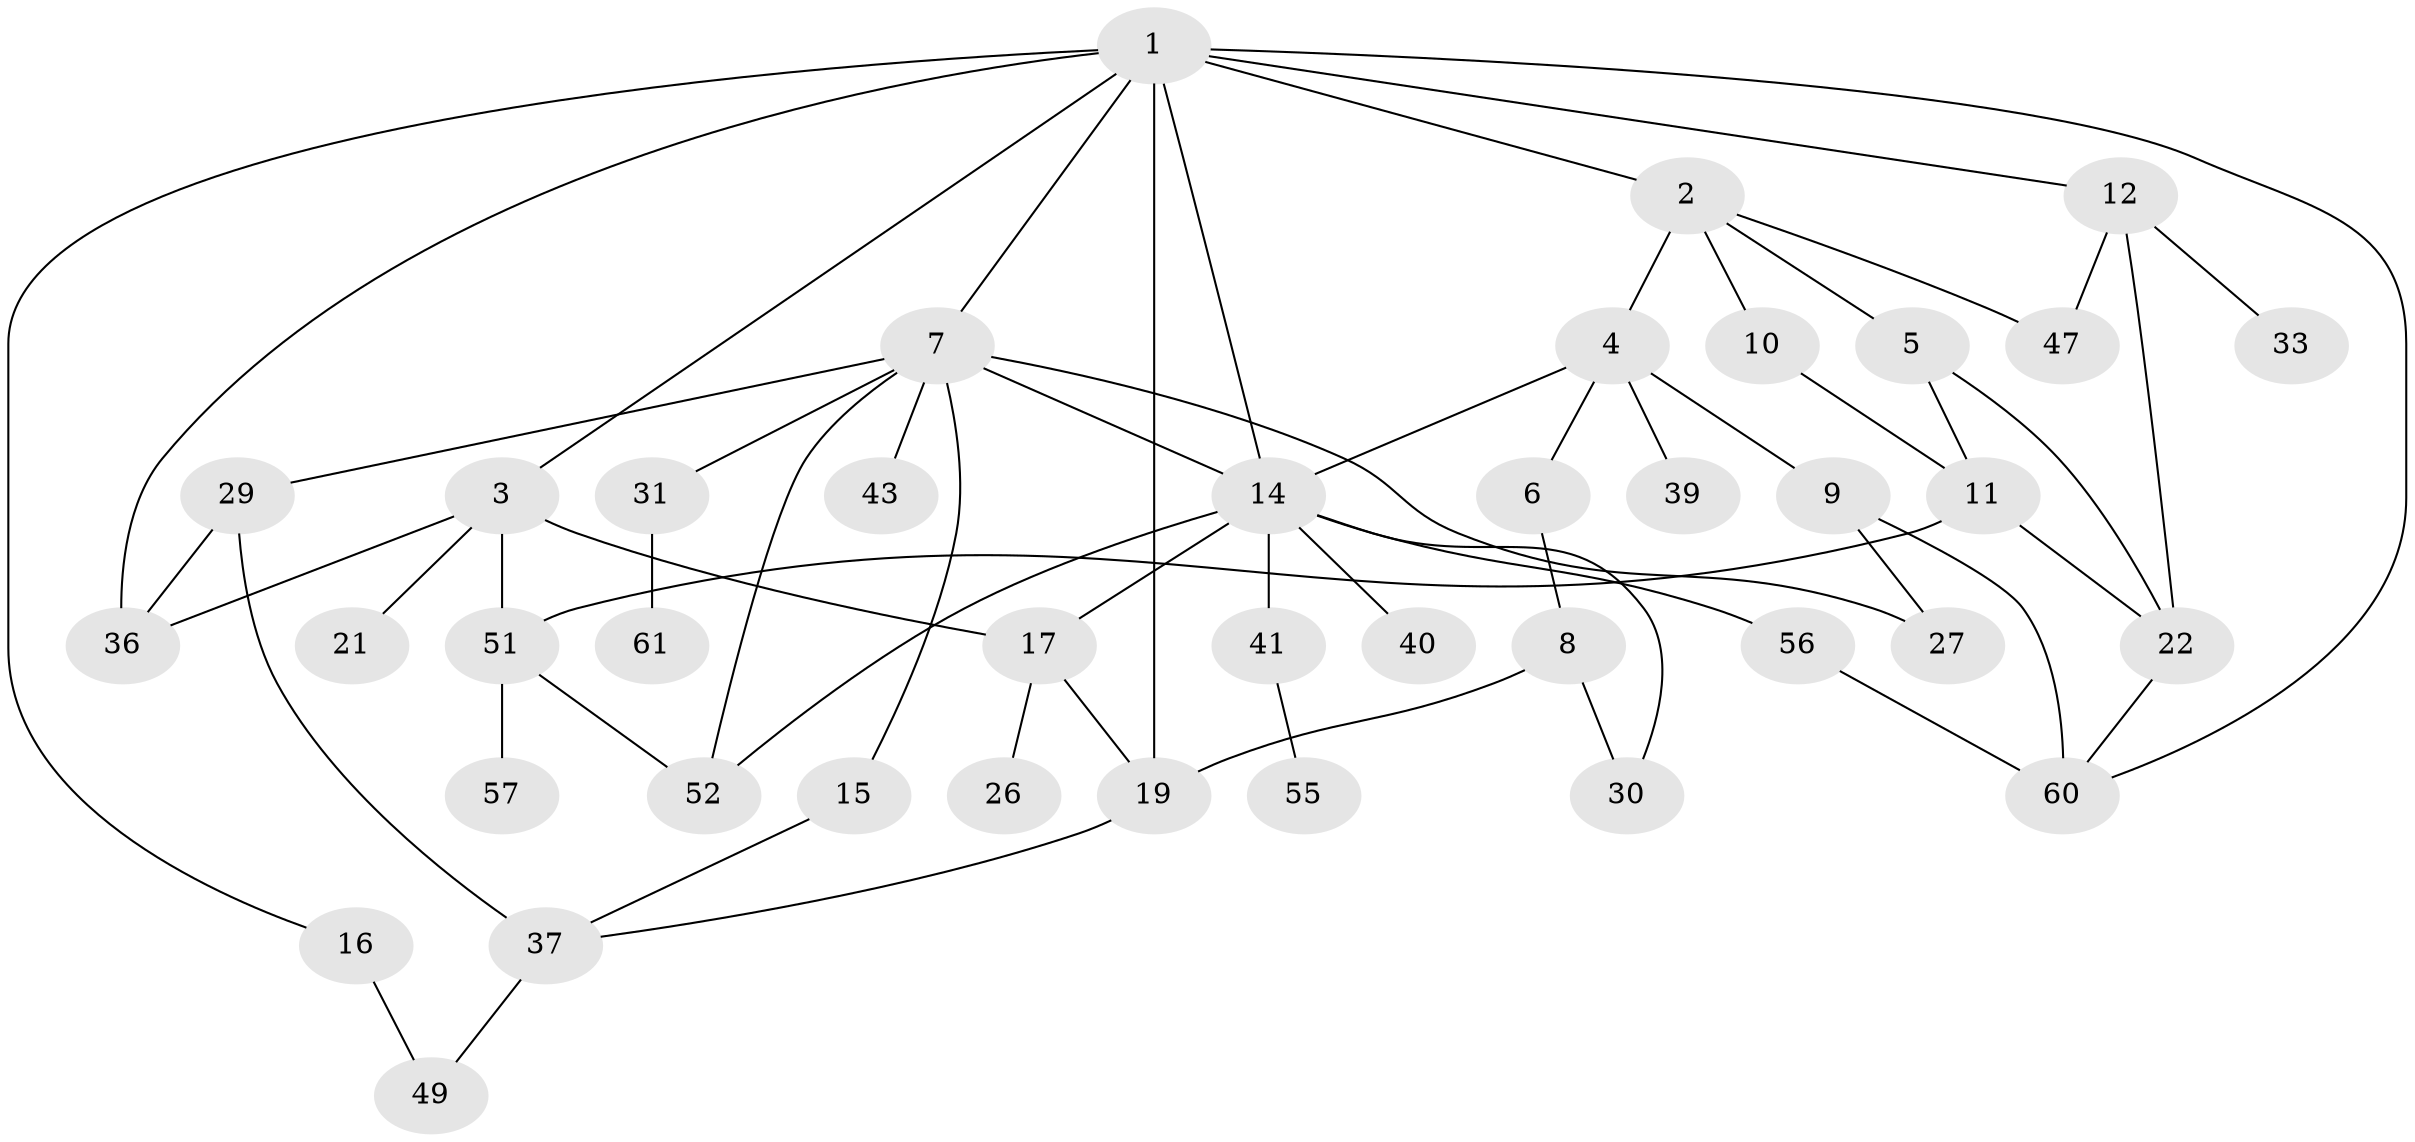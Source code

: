 // original degree distribution, {8: 0.015873015873015872, 7: 0.015873015873015872, 6: 0.031746031746031744, 5: 0.07936507936507936, 2: 0.2698412698412698, 3: 0.2698412698412698, 4: 0.07936507936507936, 1: 0.23809523809523808}
// Generated by graph-tools (version 1.1) at 2025/10/02/27/25 16:10:54]
// undirected, 40 vertices, 61 edges
graph export_dot {
graph [start="1"]
  node [color=gray90,style=filled];
  1 [super="+35"];
  2 [super="+50"];
  3 [super="+28"];
  4 [super="+34"];
  5 [super="+13"];
  6 [super="+44"];
  7 [super="+23"];
  8;
  9 [super="+42"];
  10;
  11 [super="+46"];
  12 [super="+20"];
  14 [super="+18"];
  15 [super="+45"];
  16 [super="+24"];
  17 [super="+54"];
  19 [super="+25"];
  21;
  22 [super="+53"];
  26;
  27;
  29;
  30;
  31 [super="+32"];
  33;
  36 [super="+38"];
  37 [super="+48"];
  39;
  40;
  41 [super="+62"];
  43;
  47;
  49;
  51 [super="+58"];
  52;
  55 [super="+59"];
  56;
  57;
  60 [super="+63"];
  61;
  1 -- 2;
  1 -- 3;
  1 -- 7;
  1 -- 12;
  1 -- 16;
  1 -- 36;
  1 -- 60;
  1 -- 14;
  1 -- 19;
  2 -- 4 [weight=2];
  2 -- 5;
  2 -- 10;
  2 -- 47;
  3 -- 17;
  3 -- 21;
  3 -- 51;
  3 -- 36;
  4 -- 6;
  4 -- 9;
  4 -- 14;
  4 -- 39;
  5 -- 11;
  5 -- 22;
  6 -- 8;
  7 -- 15;
  7 -- 43;
  7 -- 52;
  7 -- 27;
  7 -- 29;
  7 -- 14;
  7 -- 31;
  8 -- 19;
  8 -- 30;
  9 -- 60 [weight=2];
  9 -- 27;
  10 -- 11;
  11 -- 51;
  11 -- 22;
  12 -- 33;
  12 -- 22;
  12 -- 47;
  14 -- 41;
  14 -- 56;
  14 -- 52;
  14 -- 30;
  14 -- 40;
  14 -- 17;
  15 -- 37;
  16 -- 49;
  17 -- 26;
  17 -- 19;
  19 -- 37;
  22 -- 60;
  29 -- 36;
  29 -- 37;
  31 -- 61;
  37 -- 49;
  41 -- 55;
  51 -- 57;
  51 -- 52;
  56 -- 60;
}
